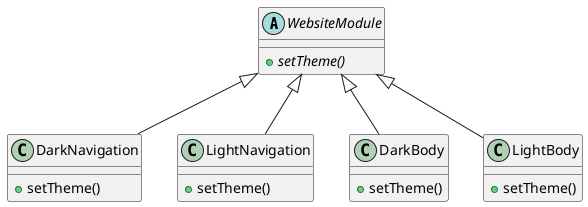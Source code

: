 @startuml
abstract class WebsiteModule {
    +{abstract} setTheme()
}

class DarkNavigation {
    +setTheme()
}

class LightNavigation {
    +setTheme()
}

class DarkBody {
    +setTheme()
}

class LightBody {
    +setTheme()
}

WebsiteModule <|-- DarkNavigation
WebsiteModule <|-- LightNavigation
WebsiteModule <|-- DarkBody
WebsiteModule <|-- LightBody
@enduml